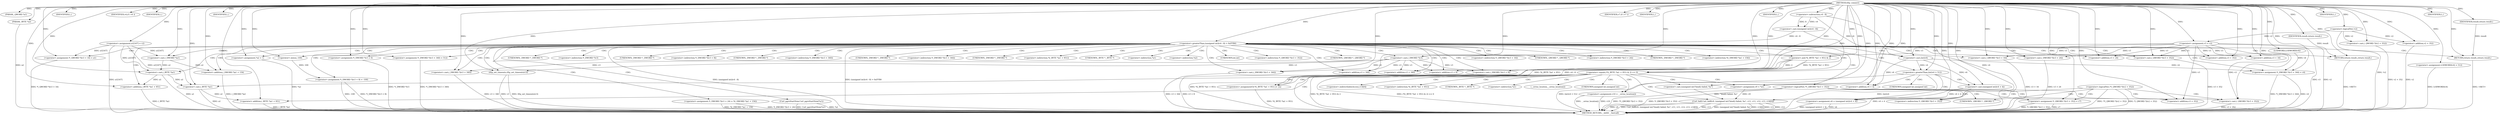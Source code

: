 digraph tftp_connect {  
"1000114" [label = "(METHOD,tftp_connect)" ]
"1000316" [label = "(METHOD_RETURN,__int64 __fastcall)" ]
"1000115" [label = "(PARAM,_QWORD *a1)" ]
"1000116" [label = "(PARAM,_BYTE *a2)" ]
"1000131" [label = "(<operator>.assignment,a1[167] = v2)" ]
"1000137" [label = "(<operator>.logicalNot,!v2)" ]
"1000139" [label = "(IDENTIFIER,L,)" ]
"1000140" [label = "(<operator>.assignment,v3 = v2)" ]
"1000144" [label = "(IDENTIFIER,v4,if ( v4 ))" ]
"1000146" [label = "(IDENTIFIER,L,)" ]
"1000148" [label = "(<operator>.greaterThan,(unsigned int)(v4 - 8) > 0xFFB0)" ]
"1000149" [label = "(<operator>.cast,(unsigned int)(v4 - 8))" ]
"1000151" [label = "(<operator>.subtraction,v4 - 8)" ]
"1000155" [label = "(RETURN,return result;,return result;)" ]
"1000156" [label = "(IDENTIFIER,result,return result;)" ]
"1000157" [label = "(IDENTIFIER,L,)" ]
"1000159" [label = "(<operator>.greaterThan,(int)v4 > 512)" ]
"1000160" [label = "(<operator>.cast,(int)v4)" ]
"1000164" [label = "(<operator>.assignment,v6 = (unsigned int)(v4 + 4))" ]
"1000166" [label = "(<operator>.cast,(unsigned int)(v4 + 4))" ]
"1000168" [label = "(<operator>.addition,v4 + 4)" ]
"1000172" [label = "(<operator>.logicalNot,!*(_QWORD *)(v3 + 352))" ]
"1000174" [label = "(<operator>.cast,(_QWORD *)(v3 + 352))" ]
"1000176" [label = "(<operator>.addition,v3 + 352)" ]
"1000181" [label = "(<operator>.assignment,*(_QWORD *)(v3 + 352) = v7)" ]
"1000183" [label = "(<operator>.cast,(_QWORD *)(v3 + 352))" ]
"1000185" [label = "(<operator>.addition,v3 + 352)" ]
"1000190" [label = "(IDENTIFIER,v7,if ( v7 ))" ]
"1000192" [label = "(IDENTIFIER,L,)" ]
"1000195" [label = "(<operator>.assignment,LODWORD(v4) = 512)" ]
"1000196" [label = "(LODWORD,LODWORD(v4))" ]
"1000199" [label = "(IDENTIFIER,L,)" ]
"1000201" [label = "(<operator>.logicalNot,!*(_QWORD *)(v2 + 352))" ]
"1000203" [label = "(<operator>.cast,(_QWORD *)(v2 + 352))" ]
"1000205" [label = "(<operator>.addition,v2 + 352)" ]
"1000211" [label = "(<operator>.assignment,*(_QWORD *)(v3 + 16) = a1)" ]
"1000213" [label = "(<operator>.cast,(_QWORD *)(v3 + 16))" ]
"1000215" [label = "(<operator>.addition,v3 + 16)" ]
"1000219" [label = "(<operator>.assignment,*(_DWORD *)(v3 + 24) = *((_DWORD *)a1 + 156))" ]
"1000221" [label = "(<operator>.cast,(_DWORD *)(v3 + 24))" ]
"1000223" [label = "(<operator>.addition,v3 + 24)" ]
"1000227" [label = "(<operator>.addition,(_DWORD *)a1 + 156)" ]
"1000228" [label = "(<operator>.cast,(_DWORD *)a1)" ]
"1000232" [label = "(<operator>.assignment,*(_DWORD *)v3 = 0)" ]
"1000234" [label = "(<operator>.cast,(_DWORD *)v3)" ]
"1000238" [label = "(<operator>.assignment,*(_DWORD *)(v3 + 8) = -100)" ]
"1000240" [label = "(<operator>.cast,(_DWORD *)(v3 + 8))" ]
"1000242" [label = "(<operator>.addition,v3 + 8)" ]
"1000245" [label = "(<operator>.minus,-100)" ]
"1000247" [label = "(<operator>.assignment,*(_DWORD *)(v3 + 340) = 512)" ]
"1000249" [label = "(<operator>.cast,(_DWORD *)(v3 + 340))" ]
"1000251" [label = "(<operator>.addition,v3 + 340)" ]
"1000255" [label = "(<operator>.assignment,*(_DWORD *)(v3 + 344) = v4)" ]
"1000257" [label = "(<operator>.cast,(_DWORD *)(v3 + 344))" ]
"1000259" [label = "(<operator>.addition,v3 + 344)" ]
"1000263" [label = "(tftp_set_timeouts,tftp_set_timeouts(v3))" ]
"1000266" [label = "(<operator>.equals,(*((_BYTE *)a1 + 951) & 2) == 0)" ]
"1000267" [label = "(<operator>.and,*((_BYTE *)a1 + 951) & 2)" ]
"1000269" [label = "(<operator>.addition,(_BYTE *)a1 + 951)" ]
"1000270" [label = "(<operator>.cast,(_BYTE *)a1)" ]
"1000278" [label = "(<operator>.assignment,v9 = *a1)" ]
"1000282" [label = "(<operator>.assignment,v10 = __errno_location())" ]
"1000285" [label = "(Curl_failf,Curl_failf(v9, (unsigned int)\"bind() failed; %s\", v11, v11, v12, v13, v14[0]))" ]
"1000287" [label = "(<operator>.cast,(unsigned int)\"bind() failed; %s\")" ]
"1000297" [label = "(IDENTIFIER,L,)" ]
"1000298" [label = "(<operators>.assignmentOr,*((_BYTE *)a1 + 951) |= 2u)" ]
"1000300" [label = "(<operator>.addition,(_BYTE *)a1 + 951)" ]
"1000301" [label = "(<operator>.cast,(_BYTE *)a1)" ]
"1000306" [label = "(Curl_pgrsStartNow,Curl_pgrsStartNow(*a1))" ]
"1000309" [label = "(<operator>.assignment,*a2 = 1)" ]
"1000313" [label = "(IDENTIFIER,L,)" ]
"1000314" [label = "(RETURN,return result;,return result;)" ]
"1000315" [label = "(IDENTIFIER,result,return result;)" ]
"1000161" [label = "(UNKNOWN,int,int)" ]
"1000167" [label = "(UNKNOWN,unsigned int,unsigned int)" ]
"1000173" [label = "(<operator>.indirection,*(_QWORD *)(v3 + 352))" ]
"1000175" [label = "(UNKNOWN,_QWORD *,_QWORD *)" ]
"1000182" [label = "(<operator>.indirection,*(_QWORD *)(v3 + 352))" ]
"1000184" [label = "(UNKNOWN,_QWORD *,_QWORD *)" ]
"1000212" [label = "(<operator>.indirection,*(_QWORD *)(v3 + 16))" ]
"1000214" [label = "(UNKNOWN,_QWORD *,_QWORD *)" ]
"1000220" [label = "(<operator>.indirection,*(_DWORD *)(v3 + 24))" ]
"1000222" [label = "(UNKNOWN,_DWORD *,_DWORD *)" ]
"1000226" [label = "(<operator>.indirection,*((_DWORD *)a1 + 156))" ]
"1000229" [label = "(UNKNOWN,_DWORD *,_DWORD *)" ]
"1000233" [label = "(<operator>.indirection,*(_DWORD *)v3)" ]
"1000235" [label = "(UNKNOWN,_DWORD *,_DWORD *)" ]
"1000239" [label = "(<operator>.indirection,*(_DWORD *)(v3 + 8))" ]
"1000241" [label = "(UNKNOWN,_DWORD *,_DWORD *)" ]
"1000248" [label = "(<operator>.indirection,*(_DWORD *)(v3 + 340))" ]
"1000250" [label = "(UNKNOWN,_DWORD *,_DWORD *)" ]
"1000256" [label = "(<operator>.indirection,*(_DWORD *)(v3 + 344))" ]
"1000258" [label = "(UNKNOWN,_DWORD *,_DWORD *)" ]
"1000268" [label = "(<operator>.indirection,*((_BYTE *)a1 + 951))" ]
"1000271" [label = "(UNKNOWN,_BYTE *,_BYTE *)" ]
"1000280" [label = "(<operator>.indirection,*a1)" ]
"1000284" [label = "(__errno_location,__errno_location())" ]
"1000288" [label = "(UNKNOWN,unsigned int,unsigned int)" ]
"1000294" [label = "(<operator>.indirectIndexAccess,v14[0])" ]
"1000299" [label = "(<operator>.indirection,*((_BYTE *)a1 + 951))" ]
"1000302" [label = "(UNKNOWN,_BYTE *,_BYTE *)" ]
"1000307" [label = "(<operator>.indirection,*a1)" ]
"1000310" [label = "(<operator>.indirection,*a2)" ]
  "1000155" -> "1000316"  [ label = "DDG: <RET>"] 
  "1000266" -> "1000316"  [ label = "DDG: *((_BYTE *)a1 + 951) & 2"] 
  "1000203" -> "1000316"  [ label = "DDG: v2 + 352"] 
  "1000300" -> "1000316"  [ label = "DDG: (_BYTE *)a1"] 
  "1000285" -> "1000316"  [ label = "DDG: v13"] 
  "1000285" -> "1000316"  [ label = "DDG: (unsigned int)\"bind() failed; %s\""] 
  "1000140" -> "1000316"  [ label = "DDG: v3"] 
  "1000227" -> "1000316"  [ label = "DDG: (_DWORD *)a1"] 
  "1000249" -> "1000316"  [ label = "DDG: v3 + 340"] 
  "1000211" -> "1000316"  [ label = "DDG: *(_QWORD *)(v3 + 16)"] 
  "1000285" -> "1000316"  [ label = "DDG: v14[0]"] 
  "1000306" -> "1000316"  [ label = "DDG: *a1"] 
  "1000221" -> "1000316"  [ label = "DDG: v3 + 24"] 
  "1000238" -> "1000316"  [ label = "DDG: *(_DWORD *)(v3 + 8)"] 
  "1000164" -> "1000316"  [ label = "DDG: (unsigned int)(v4 + 4)"] 
  "1000257" -> "1000316"  [ label = "DDG: v3 + 344"] 
  "1000232" -> "1000316"  [ label = "DDG: *(_DWORD *)v3"] 
  "1000140" -> "1000316"  [ label = "DDG: v2"] 
  "1000285" -> "1000316"  [ label = "DDG: v11"] 
  "1000151" -> "1000316"  [ label = "DDG: v4"] 
  "1000255" -> "1000316"  [ label = "DDG: *(_DWORD *)(v3 + 344)"] 
  "1000137" -> "1000316"  [ label = "DDG: !v2"] 
  "1000270" -> "1000316"  [ label = "DDG: a1"] 
  "1000282" -> "1000316"  [ label = "DDG: v10"] 
  "1000219" -> "1000316"  [ label = "DDG: *(_DWORD *)(v3 + 24)"] 
  "1000269" -> "1000316"  [ label = "DDG: (_BYTE *)a1"] 
  "1000266" -> "1000316"  [ label = "DDG: (*((_BYTE *)a1 + 951) & 2) == 0"] 
  "1000219" -> "1000316"  [ label = "DDG: *((_DWORD *)a1 + 156)"] 
  "1000267" -> "1000316"  [ label = "DDG: *((_BYTE *)a1 + 951)"] 
  "1000285" -> "1000316"  [ label = "DDG: v12"] 
  "1000148" -> "1000316"  [ label = "DDG: (unsigned int)(v4 - 8)"] 
  "1000181" -> "1000316"  [ label = "DDG: *(_QWORD *)(v3 + 352)"] 
  "1000309" -> "1000316"  [ label = "DDG: *a2"] 
  "1000148" -> "1000316"  [ label = "DDG: (unsigned int)(v4 - 8) > 0xFFB0"] 
  "1000116" -> "1000316"  [ label = "DDG: a2"] 
  "1000213" -> "1000316"  [ label = "DDG: v3 + 16"] 
  "1000263" -> "1000316"  [ label = "DDG: tftp_set_timeouts(v3)"] 
  "1000159" -> "1000316"  [ label = "DDG: (int)v4 > 512"] 
  "1000183" -> "1000316"  [ label = "DDG: v3 + 352"] 
  "1000247" -> "1000316"  [ label = "DDG: *(_DWORD *)(v3 + 340)"] 
  "1000285" -> "1000316"  [ label = "DDG: v9"] 
  "1000301" -> "1000316"  [ label = "DDG: a1"] 
  "1000181" -> "1000316"  [ label = "DDG: v7"] 
  "1000306" -> "1000316"  [ label = "DDG: Curl_pgrsStartNow(*a1)"] 
  "1000201" -> "1000316"  [ label = "DDG: !*(_QWORD *)(v2 + 352)"] 
  "1000205" -> "1000316"  [ label = "DDG: v2"] 
  "1000240" -> "1000316"  [ label = "DDG: v3 + 8"] 
  "1000174" -> "1000316"  [ label = "DDG: v3 + 352"] 
  "1000195" -> "1000316"  [ label = "DDG: LODWORD(v4)"] 
  "1000298" -> "1000316"  [ label = "DDG: *((_BYTE *)a1 + 951)"] 
  "1000263" -> "1000316"  [ label = "DDG: v3"] 
  "1000172" -> "1000316"  [ label = "DDG: *(_QWORD *)(v3 + 352)"] 
  "1000282" -> "1000316"  [ label = "DDG: __errno_location()"] 
  "1000159" -> "1000316"  [ label = "DDG: (int)v4"] 
  "1000255" -> "1000316"  [ label = "DDG: v4"] 
  "1000172" -> "1000316"  [ label = "DDG: !*(_QWORD *)(v3 + 352)"] 
  "1000201" -> "1000316"  [ label = "DDG: *(_QWORD *)(v2 + 352)"] 
  "1000238" -> "1000316"  [ label = "DDG: -100"] 
  "1000166" -> "1000316"  [ label = "DDG: v4 + 4"] 
  "1000164" -> "1000316"  [ label = "DDG: v6"] 
  "1000285" -> "1000316"  [ label = "DDG: Curl_failf(v9, (unsigned int)\"bind() failed; %s\", v11, v11, v12, v13, v14[0])"] 
  "1000149" -> "1000316"  [ label = "DDG: v4 - 8"] 
  "1000131" -> "1000316"  [ label = "DDG: a1[167]"] 
  "1000314" -> "1000316"  [ label = "DDG: <RET>"] 
  "1000114" -> "1000115"  [ label = "DDG: "] 
  "1000114" -> "1000116"  [ label = "DDG: "] 
  "1000114" -> "1000131"  [ label = "DDG: "] 
  "1000114" -> "1000137"  [ label = "DDG: "] 
  "1000114" -> "1000139"  [ label = "DDG: "] 
  "1000137" -> "1000140"  [ label = "DDG: v2"] 
  "1000114" -> "1000140"  [ label = "DDG: "] 
  "1000114" -> "1000144"  [ label = "DDG: "] 
  "1000114" -> "1000146"  [ label = "DDG: "] 
  "1000149" -> "1000148"  [ label = "DDG: v4 - 8"] 
  "1000151" -> "1000149"  [ label = "DDG: v4"] 
  "1000151" -> "1000149"  [ label = "DDG: 8"] 
  "1000114" -> "1000151"  [ label = "DDG: "] 
  "1000114" -> "1000148"  [ label = "DDG: "] 
  "1000156" -> "1000155"  [ label = "DDG: result"] 
  "1000114" -> "1000155"  [ label = "DDG: "] 
  "1000114" -> "1000156"  [ label = "DDG: "] 
  "1000114" -> "1000157"  [ label = "DDG: "] 
  "1000160" -> "1000159"  [ label = "DDG: v4"] 
  "1000151" -> "1000160"  [ label = "DDG: v4"] 
  "1000114" -> "1000160"  [ label = "DDG: "] 
  "1000114" -> "1000159"  [ label = "DDG: "] 
  "1000166" -> "1000164"  [ label = "DDG: v4 + 4"] 
  "1000114" -> "1000164"  [ label = "DDG: "] 
  "1000160" -> "1000166"  [ label = "DDG: v4"] 
  "1000114" -> "1000166"  [ label = "DDG: "] 
  "1000160" -> "1000168"  [ label = "DDG: v4"] 
  "1000114" -> "1000168"  [ label = "DDG: "] 
  "1000140" -> "1000174"  [ label = "DDG: v3"] 
  "1000114" -> "1000174"  [ label = "DDG: "] 
  "1000140" -> "1000176"  [ label = "DDG: v3"] 
  "1000114" -> "1000176"  [ label = "DDG: "] 
  "1000114" -> "1000181"  [ label = "DDG: "] 
  "1000140" -> "1000183"  [ label = "DDG: v3"] 
  "1000114" -> "1000183"  [ label = "DDG: "] 
  "1000140" -> "1000185"  [ label = "DDG: v3"] 
  "1000114" -> "1000185"  [ label = "DDG: "] 
  "1000114" -> "1000190"  [ label = "DDG: "] 
  "1000114" -> "1000192"  [ label = "DDG: "] 
  "1000114" -> "1000195"  [ label = "DDG: "] 
  "1000114" -> "1000196"  [ label = "DDG: "] 
  "1000114" -> "1000199"  [ label = "DDG: "] 
  "1000114" -> "1000203"  [ label = "DDG: "] 
  "1000137" -> "1000203"  [ label = "DDG: v2"] 
  "1000114" -> "1000205"  [ label = "DDG: "] 
  "1000137" -> "1000205"  [ label = "DDG: v2"] 
  "1000131" -> "1000211"  [ label = "DDG: a1[167]"] 
  "1000114" -> "1000211"  [ label = "DDG: "] 
  "1000140" -> "1000213"  [ label = "DDG: v3"] 
  "1000114" -> "1000213"  [ label = "DDG: "] 
  "1000140" -> "1000215"  [ label = "DDG: v3"] 
  "1000114" -> "1000215"  [ label = "DDG: "] 
  "1000114" -> "1000221"  [ label = "DDG: "] 
  "1000140" -> "1000221"  [ label = "DDG: v3"] 
  "1000114" -> "1000223"  [ label = "DDG: "] 
  "1000140" -> "1000223"  [ label = "DDG: v3"] 
  "1000228" -> "1000227"  [ label = "DDG: a1"] 
  "1000131" -> "1000228"  [ label = "DDG: a1[167]"] 
  "1000114" -> "1000228"  [ label = "DDG: "] 
  "1000114" -> "1000227"  [ label = "DDG: "] 
  "1000114" -> "1000232"  [ label = "DDG: "] 
  "1000114" -> "1000234"  [ label = "DDG: "] 
  "1000140" -> "1000234"  [ label = "DDG: v3"] 
  "1000245" -> "1000238"  [ label = "DDG: 100"] 
  "1000234" -> "1000240"  [ label = "DDG: v3"] 
  "1000114" -> "1000240"  [ label = "DDG: "] 
  "1000234" -> "1000242"  [ label = "DDG: v3"] 
  "1000114" -> "1000242"  [ label = "DDG: "] 
  "1000114" -> "1000245"  [ label = "DDG: "] 
  "1000114" -> "1000247"  [ label = "DDG: "] 
  "1000114" -> "1000249"  [ label = "DDG: "] 
  "1000234" -> "1000249"  [ label = "DDG: v3"] 
  "1000114" -> "1000251"  [ label = "DDG: "] 
  "1000234" -> "1000251"  [ label = "DDG: v3"] 
  "1000196" -> "1000255"  [ label = "DDG: v4"] 
  "1000160" -> "1000255"  [ label = "DDG: v4"] 
  "1000114" -> "1000255"  [ label = "DDG: "] 
  "1000114" -> "1000257"  [ label = "DDG: "] 
  "1000234" -> "1000257"  [ label = "DDG: v3"] 
  "1000114" -> "1000259"  [ label = "DDG: "] 
  "1000234" -> "1000259"  [ label = "DDG: v3"] 
  "1000114" -> "1000263"  [ label = "DDG: "] 
  "1000234" -> "1000263"  [ label = "DDG: v3"] 
  "1000267" -> "1000266"  [ label = "DDG: *((_BYTE *)a1 + 951)"] 
  "1000267" -> "1000266"  [ label = "DDG: 2"] 
  "1000270" -> "1000269"  [ label = "DDG: a1"] 
  "1000228" -> "1000270"  [ label = "DDG: a1"] 
  "1000131" -> "1000270"  [ label = "DDG: a1[167]"] 
  "1000114" -> "1000270"  [ label = "DDG: "] 
  "1000114" -> "1000269"  [ label = "DDG: "] 
  "1000114" -> "1000267"  [ label = "DDG: "] 
  "1000114" -> "1000266"  [ label = "DDG: "] 
  "1000114" -> "1000278"  [ label = "DDG: "] 
  "1000114" -> "1000282"  [ label = "DDG: "] 
  "1000278" -> "1000285"  [ label = "DDG: v9"] 
  "1000114" -> "1000285"  [ label = "DDG: "] 
  "1000287" -> "1000285"  [ label = "DDG: \"bind() failed; %s\""] 
  "1000114" -> "1000287"  [ label = "DDG: "] 
  "1000114" -> "1000297"  [ label = "DDG: "] 
  "1000114" -> "1000298"  [ label = "DDG: "] 
  "1000267" -> "1000298"  [ label = "DDG: *((_BYTE *)a1 + 951)"] 
  "1000301" -> "1000300"  [ label = "DDG: a1"] 
  "1000270" -> "1000301"  [ label = "DDG: a1"] 
  "1000131" -> "1000301"  [ label = "DDG: a1[167]"] 
  "1000114" -> "1000301"  [ label = "DDG: "] 
  "1000114" -> "1000300"  [ label = "DDG: "] 
  "1000114" -> "1000309"  [ label = "DDG: "] 
  "1000114" -> "1000313"  [ label = "DDG: "] 
  "1000315" -> "1000314"  [ label = "DDG: result"] 
  "1000114" -> "1000314"  [ label = "DDG: "] 
  "1000114" -> "1000315"  [ label = "DDG: "] 
  "1000148" -> "1000176"  [ label = "CDG: "] 
  "1000148" -> "1000175"  [ label = "CDG: "] 
  "1000148" -> "1000174"  [ label = "CDG: "] 
  "1000148" -> "1000173"  [ label = "CDG: "] 
  "1000148" -> "1000172"  [ label = "CDG: "] 
  "1000148" -> "1000161"  [ label = "CDG: "] 
  "1000148" -> "1000223"  [ label = "CDG: "] 
  "1000148" -> "1000222"  [ label = "CDG: "] 
  "1000148" -> "1000221"  [ label = "CDG: "] 
  "1000148" -> "1000220"  [ label = "CDG: "] 
  "1000148" -> "1000219"  [ label = "CDG: "] 
  "1000148" -> "1000215"  [ label = "CDG: "] 
  "1000148" -> "1000214"  [ label = "CDG: "] 
  "1000148" -> "1000213"  [ label = "CDG: "] 
  "1000148" -> "1000212"  [ label = "CDG: "] 
  "1000148" -> "1000211"  [ label = "CDG: "] 
  "1000148" -> "1000240"  [ label = "CDG: "] 
  "1000148" -> "1000239"  [ label = "CDG: "] 
  "1000148" -> "1000238"  [ label = "CDG: "] 
  "1000148" -> "1000235"  [ label = "CDG: "] 
  "1000148" -> "1000234"  [ label = "CDG: "] 
  "1000148" -> "1000233"  [ label = "CDG: "] 
  "1000148" -> "1000232"  [ label = "CDG: "] 
  "1000148" -> "1000229"  [ label = "CDG: "] 
  "1000148" -> "1000228"  [ label = "CDG: "] 
  "1000148" -> "1000227"  [ label = "CDG: "] 
  "1000148" -> "1000226"  [ label = "CDG: "] 
  "1000148" -> "1000256"  [ label = "CDG: "] 
  "1000148" -> "1000255"  [ label = "CDG: "] 
  "1000148" -> "1000251"  [ label = "CDG: "] 
  "1000148" -> "1000250"  [ label = "CDG: "] 
  "1000148" -> "1000249"  [ label = "CDG: "] 
  "1000148" -> "1000248"  [ label = "CDG: "] 
  "1000148" -> "1000247"  [ label = "CDG: "] 
  "1000148" -> "1000245"  [ label = "CDG: "] 
  "1000148" -> "1000242"  [ label = "CDG: "] 
  "1000148" -> "1000241"  [ label = "CDG: "] 
  "1000148" -> "1000271"  [ label = "CDG: "] 
  "1000148" -> "1000270"  [ label = "CDG: "] 
  "1000148" -> "1000269"  [ label = "CDG: "] 
  "1000148" -> "1000268"  [ label = "CDG: "] 
  "1000148" -> "1000267"  [ label = "CDG: "] 
  "1000148" -> "1000266"  [ label = "CDG: "] 
  "1000148" -> "1000263"  [ label = "CDG: "] 
  "1000148" -> "1000259"  [ label = "CDG: "] 
  "1000148" -> "1000258"  [ label = "CDG: "] 
  "1000148" -> "1000257"  [ label = "CDG: "] 
  "1000148" -> "1000314"  [ label = "CDG: "] 
  "1000148" -> "1000310"  [ label = "CDG: "] 
  "1000148" -> "1000309"  [ label = "CDG: "] 
  "1000148" -> "1000307"  [ label = "CDG: "] 
  "1000148" -> "1000306"  [ label = "CDG: "] 
  "1000148" -> "1000160"  [ label = "CDG: "] 
  "1000148" -> "1000159"  [ label = "CDG: "] 
  "1000148" -> "1000155"  [ label = "CDG: "] 
  "1000159" -> "1000168"  [ label = "CDG: "] 
  "1000159" -> "1000167"  [ label = "CDG: "] 
  "1000159" -> "1000166"  [ label = "CDG: "] 
  "1000159" -> "1000164"  [ label = "CDG: "] 
  "1000172" -> "1000185"  [ label = "CDG: "] 
  "1000172" -> "1000184"  [ label = "CDG: "] 
  "1000172" -> "1000183"  [ label = "CDG: "] 
  "1000172" -> "1000182"  [ label = "CDG: "] 
  "1000172" -> "1000181"  [ label = "CDG: "] 
  "1000201" -> "1000185"  [ label = "CDG: "] 
  "1000201" -> "1000184"  [ label = "CDG: "] 
  "1000201" -> "1000183"  [ label = "CDG: "] 
  "1000201" -> "1000182"  [ label = "CDG: "] 
  "1000201" -> "1000181"  [ label = "CDG: "] 
  "1000266" -> "1000288"  [ label = "CDG: "] 
  "1000266" -> "1000287"  [ label = "CDG: "] 
  "1000266" -> "1000285"  [ label = "CDG: "] 
  "1000266" -> "1000284"  [ label = "CDG: "] 
  "1000266" -> "1000282"  [ label = "CDG: "] 
  "1000266" -> "1000280"  [ label = "CDG: "] 
  "1000266" -> "1000278"  [ label = "CDG: "] 
  "1000266" -> "1000302"  [ label = "CDG: "] 
  "1000266" -> "1000301"  [ label = "CDG: "] 
  "1000266" -> "1000300"  [ label = "CDG: "] 
  "1000266" -> "1000299"  [ label = "CDG: "] 
  "1000266" -> "1000298"  [ label = "CDG: "] 
  "1000266" -> "1000294"  [ label = "CDG: "] 
}
